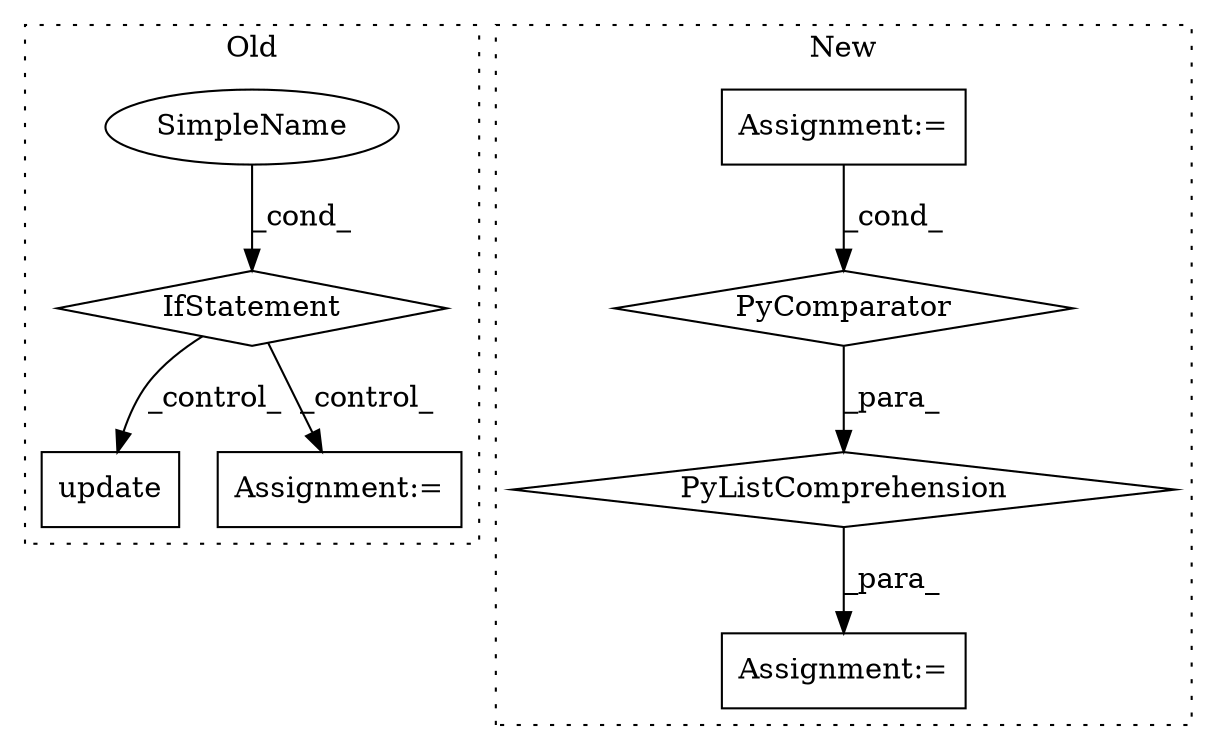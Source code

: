 digraph G {
subgraph cluster0 {
1 [label="update" a="32" s="620,662" l="7,1" shape="box"];
6 [label="IfStatement" a="25" s="477,491" l="4,2" shape="diamond"];
7 [label="Assignment:=" a="7" s="696" l="2" shape="box"];
8 [label="SimpleName" a="42" s="481" l="10" shape="ellipse"];
label = "Old";
style="dotted";
}
subgraph cluster1 {
2 [label="PyListComprehension" a="109" s="375" l="112" shape="diamond"];
3 [label="PyComparator" a="113" s="451" l="28" shape="diamond"];
4 [label="Assignment:=" a="7" s="333" l="12" shape="box"];
5 [label="Assignment:=" a="7" s="361" l="14" shape="box"];
label = "New";
style="dotted";
}
2 -> 5 [label="_para_"];
3 -> 2 [label="_para_"];
4 -> 3 [label="_cond_"];
6 -> 1 [label="_control_"];
6 -> 7 [label="_control_"];
8 -> 6 [label="_cond_"];
}
